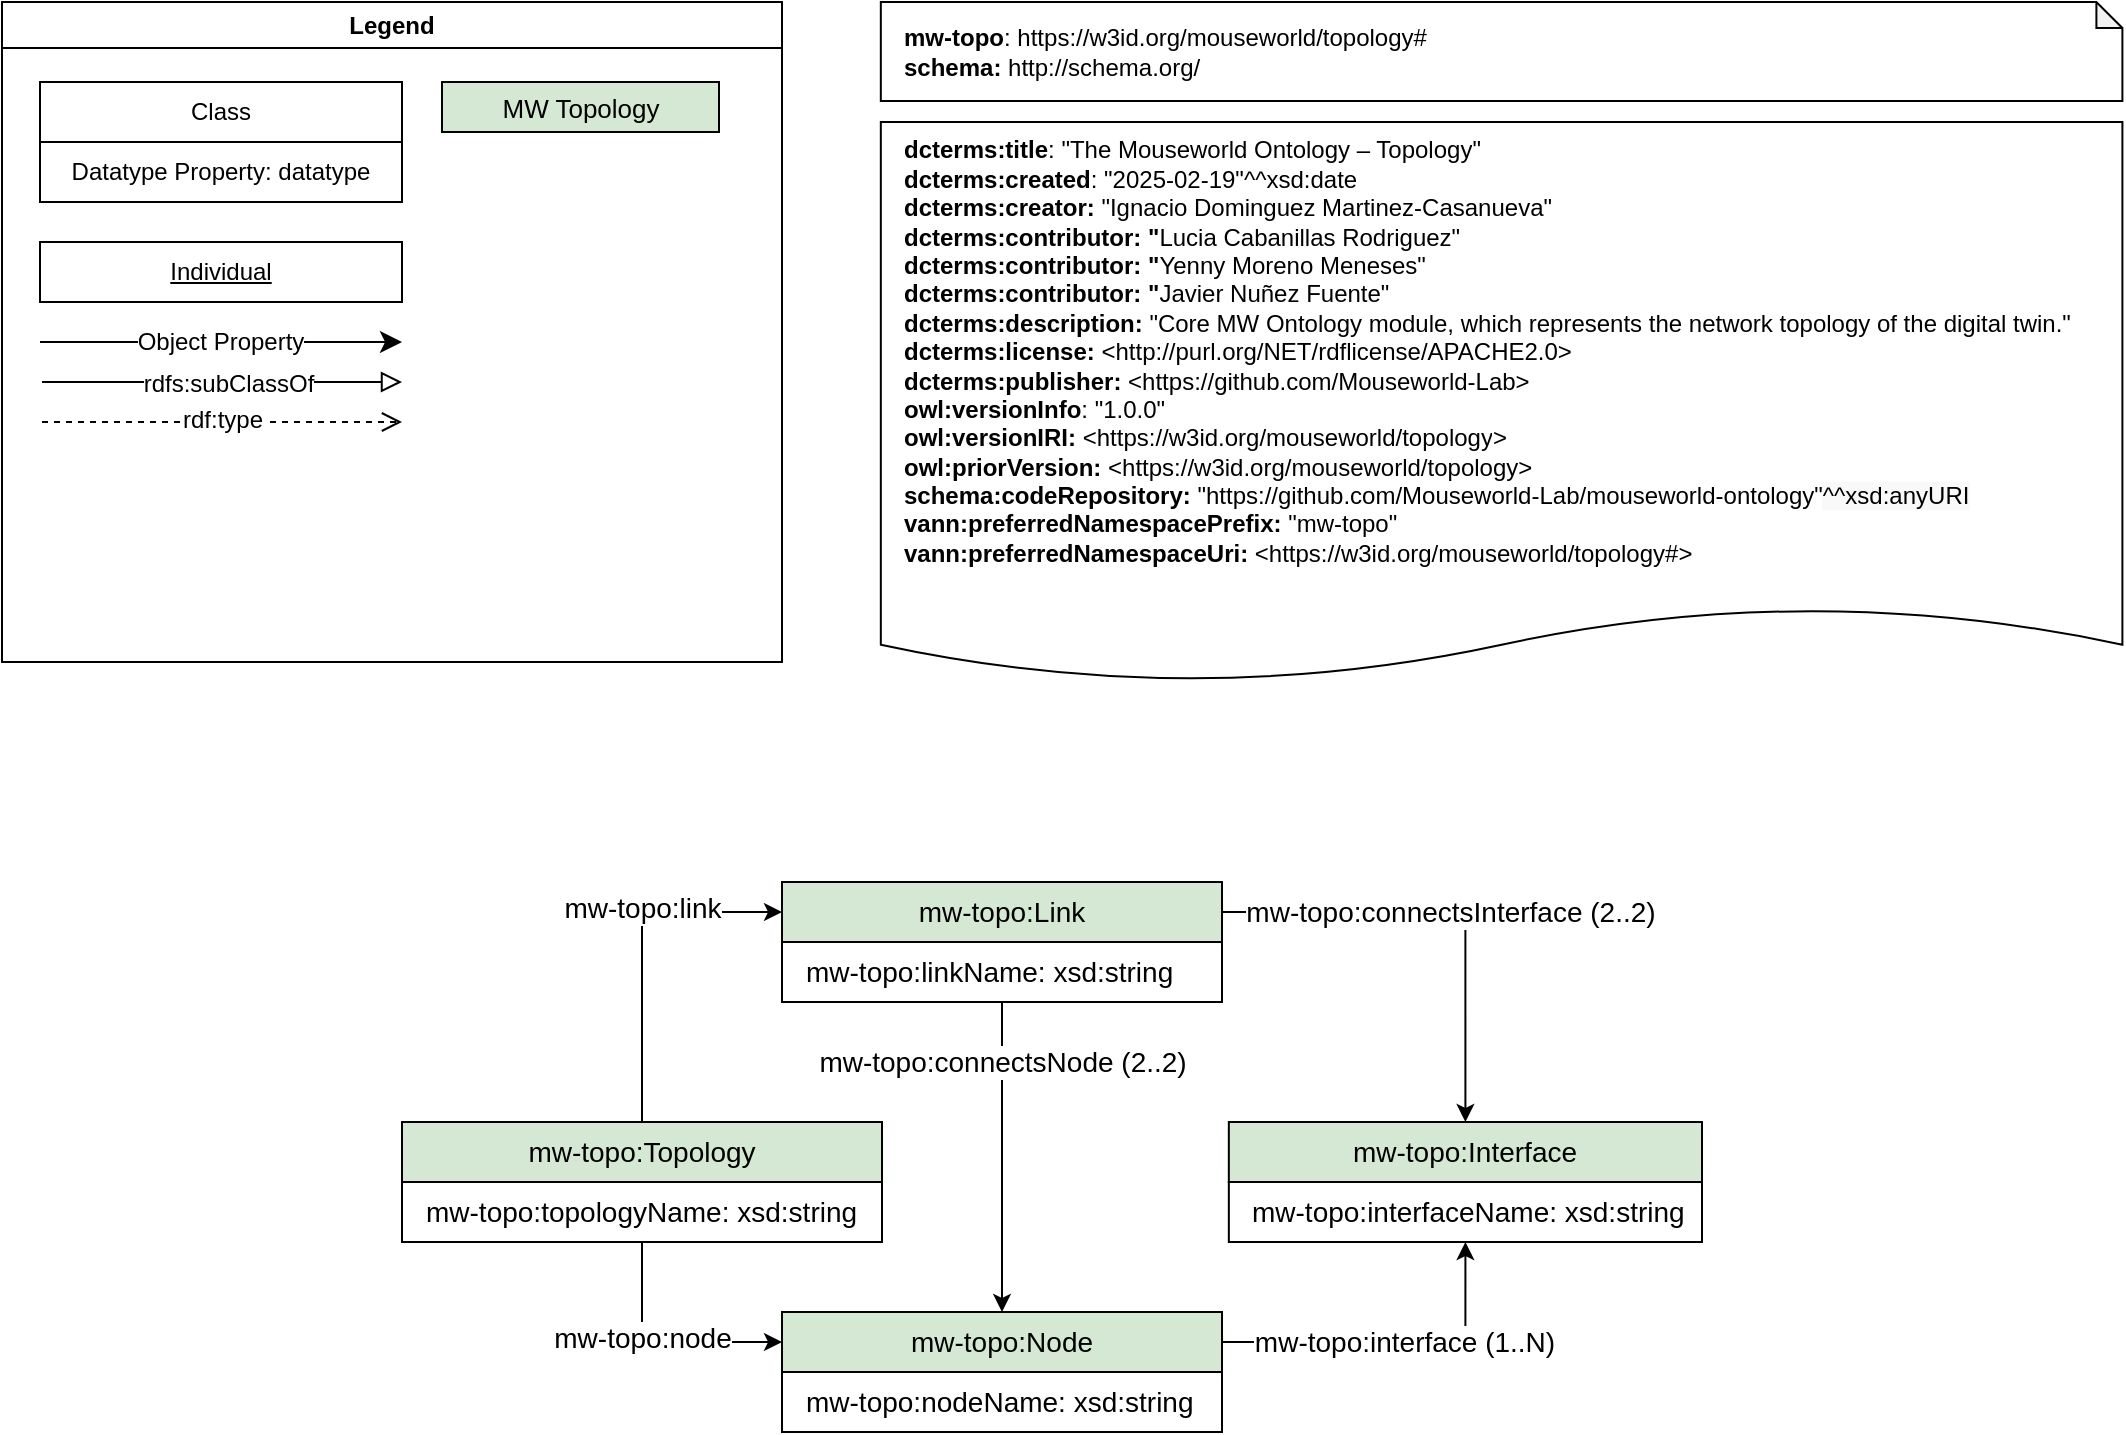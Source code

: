 <mxfile version="27.0.9">
  <diagram name="topology" id="V1U5ahBtT8CTUrfcqf0h">
    <mxGraphModel dx="2201" dy="1993" grid="1" gridSize="10" guides="1" tooltips="1" connect="1" arrows="1" fold="1" page="1" pageScale="1" pageWidth="850" pageHeight="1100" math="0" shadow="0">
      <root>
        <mxCell id="5h32e7U5oIckj3QQvWM9-0" />
        <mxCell id="5h32e7U5oIckj3QQvWM9-1" parent="5h32e7U5oIckj3QQvWM9-0" />
        <mxCell id="5h32e7U5oIckj3QQvWM9-3" value="mw-topo:node" style="edgeStyle=orthogonalEdgeStyle;rounded=0;orthogonalLoop=1;jettySize=auto;html=1;entryX=0;entryY=0.5;entryDx=0;entryDy=0;fontSize=14;exitX=0.5;exitY=1;exitDx=0;exitDy=0;" parent="5h32e7U5oIckj3QQvWM9-1" source="5h32e7U5oIckj3QQvWM9-24" target="5h32e7U5oIckj3QQvWM9-4" edge="1">
          <mxGeometry x="-0.2" relative="1" as="geometry">
            <mxPoint as="offset" />
          </mxGeometry>
        </mxCell>
        <mxCell id="5h32e7U5oIckj3QQvWM9-4" value="mw-topo:Node" style="rounded=0;whiteSpace=wrap;html=1;snapToPoint=1;points=[[0.1,0],[0.2,0],[0.3,0],[0.4,0],[0.5,0],[0.6,0],[0.7,0],[0.8,0],[0.9,0],[0,0.1],[0,0.3],[0,0.5],[0,0.7],[0,0.9],[0.1,1],[0.2,1],[0.3,1],[0.4,1],[0.5,1],[0.6,1],[0.7,1],[0.8,1],[0.9,1],[1,0.1],[1,0.3],[1,0.5],[1,0.7],[1,0.9]];fillColor=#d5e8d4;strokeColor=#000000;fontSize=14;align=center;verticalAlign=middle;fontFamily=Helvetica;" parent="5h32e7U5oIckj3QQvWM9-1" vertex="1">
          <mxGeometry x="80" y="445" width="220" height="30" as="geometry" />
        </mxCell>
        <mxCell id="5h32e7U5oIckj3QQvWM9-5" value="mw-topo:connectsInterface (2..2)" style="edgeStyle=orthogonalEdgeStyle;rounded=0;orthogonalLoop=1;jettySize=auto;html=1;exitX=1;exitY=0.5;exitDx=0;exitDy=0;entryX=0.5;entryY=0;entryDx=0;entryDy=0;fontSize=14;" parent="5h32e7U5oIckj3QQvWM9-1" source="5h32e7U5oIckj3QQvWM9-8" target="5h32e7U5oIckj3QQvWM9-16" edge="1">
          <mxGeometry relative="1" as="geometry" />
        </mxCell>
        <mxCell id="5h32e7U5oIckj3QQvWM9-6" value="mw-topo:connectsNode (2..2)" style="rounded=0;orthogonalLoop=1;jettySize=auto;html=1;exitX=0.5;exitY=1;exitDx=0;exitDy=0;fontSize=14;entryX=0.5;entryY=0;entryDx=0;entryDy=0;" parent="5h32e7U5oIckj3QQvWM9-1" source="SsDw5TwAPEvMpbug6Yq1-0" target="5h32e7U5oIckj3QQvWM9-4" edge="1">
          <mxGeometry x="-0.613" relative="1" as="geometry">
            <mxPoint x="142" y="410" as="targetPoint" />
            <mxPoint as="offset" />
          </mxGeometry>
        </mxCell>
        <mxCell id="5h32e7U5oIckj3QQvWM9-7" value="mw-topo:link" style="edgeStyle=orthogonalEdgeStyle;rounded=0;orthogonalLoop=1;jettySize=auto;html=1;exitX=0.5;exitY=0;exitDx=0;exitDy=0;entryX=0;entryY=0.5;entryDx=0;entryDy=0;fontSize=14;" parent="5h32e7U5oIckj3QQvWM9-1" source="5h32e7U5oIckj3QQvWM9-25" target="5h32e7U5oIckj3QQvWM9-8" edge="1">
          <mxGeometry x="0.167" y="-5" relative="1" as="geometry">
            <mxPoint x="-5" y="-5" as="offset" />
          </mxGeometry>
        </mxCell>
        <mxCell id="5h32e7U5oIckj3QQvWM9-8" value="mw-topo:Link" style="rounded=0;whiteSpace=wrap;html=1;snapToPoint=1;points=[[0.1,0],[0.2,0],[0.3,0],[0.4,0],[0.5,0],[0.6,0],[0.7,0],[0.8,0],[0.9,0],[0,0.1],[0,0.3],[0,0.5],[0,0.7],[0,0.9],[0.1,1],[0.2,1],[0.3,1],[0.4,1],[0.5,1],[0.6,1],[0.7,1],[0.8,1],[0.9,1],[1,0.1],[1,0.3],[1,0.5],[1,0.7],[1,0.9]];fillColor=#d5e8d4;strokeColor=#000000;fontSize=14;align=center;verticalAlign=middle;fontFamily=Helvetica;" parent="5h32e7U5oIckj3QQvWM9-1" vertex="1">
          <mxGeometry x="80" y="230" width="220" height="30" as="geometry" />
        </mxCell>
        <mxCell id="5h32e7U5oIckj3QQvWM9-16" value="mw-topo:Interface" style="rounded=0;whiteSpace=wrap;html=1;snapToPoint=1;points=[[0.1,0],[0.2,0],[0.3,0],[0.4,0],[0.5,0],[0.6,0],[0.7,0],[0.8,0],[0.9,0],[0,0.1],[0,0.3],[0,0.5],[0,0.7],[0,0.9],[0.1,1],[0.2,1],[0.3,1],[0.4,1],[0.5,1],[0.6,1],[0.7,1],[0.8,1],[0.9,1],[1,0.1],[1,0.3],[1,0.5],[1,0.7],[1,0.9]];fillColor=#d5e8d4;strokeColor=#000000;fontSize=14;align=center;verticalAlign=middle;fontFamily=Helvetica;" parent="5h32e7U5oIckj3QQvWM9-1" vertex="1">
          <mxGeometry x="303.42" y="350" width="236.58" height="30" as="geometry" />
        </mxCell>
        <mxCell id="5h32e7U5oIckj3QQvWM9-17" value="mw-topo:interface (1..N)" style="rounded=0;orthogonalLoop=1;jettySize=auto;html=1;exitX=1;exitY=0.5;exitDx=0;exitDy=0;entryX=0.5;entryY=1;entryDx=0;entryDy=0;fontSize=14;edgeStyle=orthogonalEdgeStyle;" parent="5h32e7U5oIckj3QQvWM9-1" source="5h32e7U5oIckj3QQvWM9-4" target="5h32e7U5oIckj3QQvWM9-18" edge="1">
          <mxGeometry x="0.062" relative="1" as="geometry">
            <mxPoint x="350" y="515" as="sourcePoint" />
            <mxPoint x="479" y="465" as="targetPoint" />
            <mxPoint as="offset" />
          </mxGeometry>
        </mxCell>
        <mxCell id="5h32e7U5oIckj3QQvWM9-18" value="&lt;div&gt;mw-topo:interfaceName: xsd:string&lt;/div&gt;" style="rounded=0;whiteSpace=wrap;html=1;snapToPoint=1;points=[[0.1,0],[0.2,0],[0.3,0],[0.4,0],[0.5,0],[0.6,0],[0.7,0],[0.8,0],[0.9,0],[0,0.1],[0,0.3],[0,0.5],[0,0.7],[0,0.9],[0.1,1],[0.2,1],[0.3,1],[0.4,1],[0.5,1],[0.6,1],[0.7,1],[0.8,1],[0.9,1],[1,0.1],[1,0.3],[1,0.5],[1,0.7],[1,0.9]];align=left;spacingLeft=10;fontSize=14;" parent="5h32e7U5oIckj3QQvWM9-1" vertex="1">
          <mxGeometry x="303.42" y="380" width="236.58" height="30" as="geometry" />
        </mxCell>
        <mxCell id="5h32e7U5oIckj3QQvWM9-24" value="mw-topo:topologyName: xsd:string" style="rounded=0;whiteSpace=wrap;html=1;snapToPoint=1;points=[[0.1,0],[0.2,0],[0.3,0],[0.4,0],[0.5,0],[0.6,0],[0.7,0],[0.8,0],[0.9,0],[0,0.1],[0,0.3],[0,0.5],[0,0.7],[0,0.9],[0.1,1],[0.2,1],[0.3,1],[0.4,1],[0.5,1],[0.6,1],[0.7,1],[0.8,1],[0.9,1],[1,0.1],[1,0.3],[1,0.5],[1,0.7],[1,0.9]];align=left;spacingLeft=10;fontSize=14;" parent="5h32e7U5oIckj3QQvWM9-1" vertex="1">
          <mxGeometry x="-110" y="380" width="240" height="30" as="geometry" />
        </mxCell>
        <mxCell id="5h32e7U5oIckj3QQvWM9-25" value="mw-topo:Topology" style="rounded=0;whiteSpace=wrap;html=1;snapToPoint=1;points=[[0.1,0],[0.2,0],[0.3,0],[0.4,0],[0.5,0],[0.6,0],[0.7,0],[0.8,0],[0.9,0],[0,0.1],[0,0.3],[0,0.5],[0,0.7],[0,0.9],[0.1,1],[0.2,1],[0.3,1],[0.4,1],[0.5,1],[0.6,1],[0.7,1],[0.8,1],[0.9,1],[1,0.1],[1,0.3],[1,0.5],[1,0.7],[1,0.9]];fillColor=#d5e8d4;strokeColor=#000000;fontSize=14;align=center;verticalAlign=middle;fontFamily=Helvetica;" parent="5h32e7U5oIckj3QQvWM9-1" vertex="1">
          <mxGeometry x="-110" y="350" width="240" height="30" as="geometry" />
        </mxCell>
        <mxCell id="5h32e7U5oIckj3QQvWM9-32" value="&lt;div&gt;mw-topo:nodeName: xsd:string&lt;/div&gt;" style="rounded=0;whiteSpace=wrap;html=1;snapToPoint=1;points=[[0.1,0],[0.2,0],[0.3,0],[0.4,0],[0.5,0],[0.6,0],[0.7,0],[0.8,0],[0.9,0],[0,0.1],[0,0.3],[0,0.5],[0,0.7],[0,0.9],[0.1,1],[0.2,1],[0.3,1],[0.4,1],[0.5,1],[0.6,1],[0.7,1],[0.8,1],[0.9,1],[1,0.1],[1,0.3],[1,0.5],[1,0.7],[1,0.9]];align=left;spacingLeft=10;fontSize=14;" parent="5h32e7U5oIckj3QQvWM9-1" vertex="1">
          <mxGeometry x="80" y="475" width="220" height="30" as="geometry" />
        </mxCell>
        <mxCell id="SsDw5TwAPEvMpbug6Yq1-0" value="&lt;div&gt;mw-topo:linkName: xsd:string&lt;/div&gt;" style="rounded=0;whiteSpace=wrap;html=1;snapToPoint=1;points=[[0.1,0],[0.2,0],[0.3,0],[0.4,0],[0.5,0],[0.6,0],[0.7,0],[0.8,0],[0.9,0],[0,0.1],[0,0.3],[0,0.5],[0,0.7],[0,0.9],[0.1,1],[0.2,1],[0.3,1],[0.4,1],[0.5,1],[0.6,1],[0.7,1],[0.8,1],[0.9,1],[1,0.1],[1,0.3],[1,0.5],[1,0.7],[1,0.9]];align=left;spacingLeft=10;fontSize=14;" parent="5h32e7U5oIckj3QQvWM9-1" vertex="1">
          <mxGeometry x="80" y="260" width="220" height="30" as="geometry" />
        </mxCell>
        <mxCell id="6dLLnS-HZayoIwI6H_Ci-0" value="&lt;div style=&quot;border-color: var(--border-color);&quot;&gt;&lt;b style=&quot;border-color: var(--border-color);&quot;&gt;&lt;/b&gt;&lt;b&gt;mw-topo&lt;/b&gt;:&amp;nbsp;&lt;span style=&quot;white-space: pre;&quot;&gt;&lt;font style=&quot;&quot;&gt;https://w3id.org/mouseworld/topology#&lt;/font&gt;&lt;/span&gt;&lt;/div&gt;&lt;div style=&quot;border-color: var(--border-color);&quot;&gt;&lt;span style=&quot;background-color: initial; color: light-dark(rgb(0, 0, 0), rgb(255, 255, 255)); white-space: pre;&quot;&gt;&lt;b&gt;schema: &lt;/b&gt;&lt;/span&gt;&lt;span style=&quot;background-color: transparent; color: light-dark(rgb(0, 0, 0), rgb(255, 255, 255)); white-space: pre;&quot;&gt;http://schema.org/&lt;/span&gt;&lt;/div&gt;&lt;b style=&quot;border-color: var(--border-color);&quot;&gt;&lt;div style=&quot;&quot;&gt;&lt;/div&gt;&lt;/b&gt;" style="shape=note;whiteSpace=wrap;html=1;backgroundOutline=1;darkOpacity=0.05;size=13;align=left;spacingLeft=10;fontFamily=Helvetica;" vertex="1" parent="5h32e7U5oIckj3QQvWM9-1">
          <mxGeometry x="129.41" y="-210" width="620.79" height="49.45" as="geometry" />
        </mxCell>
        <mxCell id="6dLLnS-HZayoIwI6H_Ci-1" value="&lt;div&gt;&lt;b&gt;dcterms:title&lt;/b&gt;: &lt;span style=&quot;background-color: light-dark(rgb(255, 255, 255), rgb(18, 18, 18)); color: light-dark(rgb(0, 0, 0), rgb(237, 237, 237));&quot;&gt;&quot;The Mouseworld Ontology – Topology&lt;/span&gt;&lt;span style=&quot;background-color: light-dark(rgb(255, 255, 255), rgb(18, 18, 18)); color: light-dark(rgb(0, 0, 0), rgb(237, 237, 237));&quot;&gt;&quot;&lt;/span&gt;&lt;/div&gt;&lt;div&gt;&lt;b&gt;dcterms:created&lt;/b&gt;: &quot;2025-02-19&quot;^^xsd:date&lt;/div&gt;&lt;div&gt;&lt;b style=&quot;background-color: light-dark(rgb(255, 255, 255), rgb(18, 18, 18)); color: light-dark(rgb(0, 0, 0), rgb(237, 237, 237));&quot;&gt;dcterms:creator:&lt;/b&gt;&lt;span style=&quot;background-color: light-dark(rgb(255, 255, 255), rgb(18, 18, 18)); color: light-dark(rgb(0, 0, 0), rgb(237, 237, 237));&quot;&gt;&amp;nbsp;&quot;Ignacio Dominguez Martinez-Casanueva&quot;&lt;/span&gt;&lt;/div&gt;&lt;div&gt;&lt;div&gt;&lt;b&gt;dcterms:contributor: &quot;&lt;/b&gt;Lucia Cabanillas Rodriguez&quot;&lt;/div&gt;&lt;div&gt;&lt;b&gt;dcterms:contributor: &quot;&lt;/b&gt;Yenny Moreno Meneses&quot;&lt;/div&gt;&lt;div&gt;&lt;b&gt;dcterms:contributor: &quot;&lt;/b&gt;Javier Nuñez Fuente&quot;&lt;/div&gt;&lt;/div&gt;&lt;div&gt;&lt;b style=&quot;background-color: light-dark(rgb(255, 255, 255), rgb(18, 18, 18)); color: light-dark(rgb(0, 0, 0), rgb(237, 237, 237));&quot;&gt;dcterms:description:&amp;nbsp;&lt;/b&gt;&lt;span style=&quot;background-color: light-dark(rgb(255, 255, 255), rgb(18, 18, 18)); color: light-dark(rgb(0, 0, 0), rgb(237, 237, 237));&quot;&gt;&quot;Core MW Ontology module, which represents the network topology of the digital twin.&quot;&lt;/span&gt;&lt;/div&gt;&lt;div&gt;&lt;div&gt;&lt;b&gt;dcterms:license:&amp;nbsp;&lt;/b&gt;&lt;span style=&quot;background-color: light-dark(rgb(255, 255, 255), rgb(18, 18, 18));&quot;&gt;&amp;lt;http://purl.org/NET/rdflicense/APACHE2.0&amp;gt;&lt;/span&gt;&lt;/div&gt;&lt;div&gt;&lt;span style=&quot;background-color: light-dark(rgb(255, 255, 255), rgb(18, 18, 18));&quot;&gt;&lt;b&gt;dcterms:publisher: &lt;/b&gt;&amp;lt;&lt;/span&gt;&lt;span style=&quot;background-color: light-dark(rgb(255, 255, 255), rgb(18, 18, 18));&quot;&gt;https://github.com/Mouseworld-Lab&amp;gt;&lt;/span&gt;&lt;/div&gt;&lt;div&gt;&lt;b&gt;owl:versionInfo&lt;/b&gt;: &quot;1.0.0&quot;&lt;br&gt;&lt;/div&gt;&lt;div&gt;&lt;b&gt;owl:versionIRI:&amp;nbsp;&lt;/b&gt;&amp;lt;https://w3id.org/mouseworld/topology&lt;span style=&quot;background-color: light-dark(rgb(255, 255, 255), rgb(18, 18, 18));&quot;&gt;&amp;gt;&lt;/span&gt;&lt;/div&gt;&lt;div&gt;&lt;b style=&quot;caret-color: rgb(0, 0, 0);&quot;&gt;owl:priorVersion:&lt;/b&gt;&lt;span style=&quot;caret-color: rgb(0, 0, 0);&quot;&gt;&amp;nbsp;&amp;lt;https://w3id.org/mouseworld/topology&amp;gt;&lt;/span&gt;&lt;span style=&quot;background-color: light-dark(rgb(255, 255, 255), rgb(18, 18, 18));&quot;&gt;&lt;br&gt;&lt;/span&gt;&lt;/div&gt;&lt;div&gt;&lt;span style=&quot;caret-color: rgb(0, 0, 0);&quot;&gt;&lt;div style=&quot;&quot;&gt;&lt;b style=&quot;background-color: light-dark(rgb(255, 255, 255), rgb(18, 18, 18)); color: light-dark(rgb(0, 0, 0), rgb(237, 237, 237));&quot;&gt;schema:codeRepository: &lt;/b&gt;&lt;span style=&quot;background-color: light-dark(rgb(255, 255, 255), rgb(18, 18, 18)); color: light-dark(rgb(0, 0, 0), rgb(237, 237, 237));&quot;&gt;&quot;https://github.com/Mouseworld-Lab/mouseworld-ontology&quot;&lt;/span&gt;&lt;span style=&quot;color: light-dark(rgb(0, 0, 0), rgb(237, 237, 237)); background-color: rgb(249, 249, 249); text-align: justify;&quot;&gt;^^xsd:anyURI&lt;/span&gt;&lt;/div&gt;&lt;/span&gt;&lt;/div&gt;&lt;div&gt;&lt;div style=&quot;caret-color: rgb(0, 0, 0);&quot;&gt;&lt;b&gt;vann:preferredNamespacePrefix:&lt;/b&gt;&amp;nbsp;&quot;mw-topo&quot;&lt;/div&gt;&lt;div style=&quot;caret-color: rgb(0, 0, 0);&quot;&gt;&lt;b&gt;vann:preferredNamespaceUri:&lt;/b&gt;&amp;nbsp;&amp;lt;https://w3id.org/mouseworld/topology#&amp;gt;&lt;/div&gt;&lt;div style=&quot;caret-color: rgb(0, 0, 0);&quot;&gt;&lt;br&gt;&lt;/div&gt;&lt;/div&gt;&lt;/div&gt;" style="shape=document;whiteSpace=wrap;html=1;boundedLbl=1;labelBackgroundColor=#ffffff;strokeColor=#000000;fontSize=12;fontColor=#000000;size=0.133;align=left;spacingLeft=10;fontFamily=Helvetica;" vertex="1" parent="5h32e7U5oIckj3QQvWM9-1">
          <mxGeometry x="129.41" y="-150" width="620.79" height="280" as="geometry" />
        </mxCell>
        <mxCell id="6dLLnS-HZayoIwI6H_Ci-2" value="Legend" style="swimlane;whiteSpace=wrap;html=1;" vertex="1" parent="5h32e7U5oIckj3QQvWM9-1">
          <mxGeometry x="-310" y="-210" width="390" height="330" as="geometry">
            <mxRectangle x="330" y="370" width="80" height="30" as="alternateBounds" />
          </mxGeometry>
        </mxCell>
        <mxCell id="6dLLnS-HZayoIwI6H_Ci-3" value="Datatype Property: datatype" style="rounded=0;whiteSpace=wrap;html=1;snapToPoint=1;points=[[0.1,0],[0.2,0],[0.3,0],[0.4,0],[0.5,0],[0.6,0],[0.7,0],[0.8,0],[0.9,0],[0,0.1],[0,0.3],[0,0.5],[0,0.7],[0,0.9],[0.1,1],[0.2,1],[0.3,1],[0.4,1],[0.5,1],[0.6,1],[0.7,1],[0.8,1],[0.9,1],[1,0.1],[1,0.3],[1,0.5],[1,0.7],[1,0.9]];" vertex="1" parent="6dLLnS-HZayoIwI6H_Ci-2">
          <mxGeometry x="19" y="70" width="181" height="30" as="geometry" />
        </mxCell>
        <mxCell id="6dLLnS-HZayoIwI6H_Ci-4" value="Class" style="rounded=0;whiteSpace=wrap;html=1;snapToPoint=1;points=[[0.1,0],[0.2,0],[0.3,0],[0.4,0],[0.5,0],[0.6,0],[0.7,0],[0.8,0],[0.9,0],[0,0.1],[0,0.3],[0,0.5],[0,0.7],[0,0.9],[0.1,1],[0.2,1],[0.3,1],[0.4,1],[0.5,1],[0.6,1],[0.7,1],[0.8,1],[0.9,1],[1,0.1],[1,0.3],[1,0.5],[1,0.7],[1,0.9]];" vertex="1" parent="6dLLnS-HZayoIwI6H_Ci-2">
          <mxGeometry x="19" y="40" width="181" height="30" as="geometry" />
        </mxCell>
        <mxCell id="6dLLnS-HZayoIwI6H_Ci-5" value="&lt;u&gt;Individual&lt;/u&gt;" style="rounded=0;whiteSpace=wrap;html=1;snapToPoint=1;points=[[0.1,0],[0.2,0],[0.3,0],[0.4,0],[0.5,0],[0.6,0],[0.7,0],[0.8,0],[0.9,0],[0,0.1],[0,0.3],[0,0.5],[0,0.7],[0,0.9],[0.1,1],[0.2,1],[0.3,1],[0.4,1],[0.5,1],[0.6,1],[0.7,1],[0.8,1],[0.9,1],[1,0.1],[1,0.3],[1,0.5],[1,0.7],[1,0.9]];" vertex="1" parent="6dLLnS-HZayoIwI6H_Ci-2">
          <mxGeometry x="19" y="120" width="181" height="30" as="geometry" />
        </mxCell>
        <mxCell id="6dLLnS-HZayoIwI6H_Ci-6" value="" style="endArrow=classic;html=1;exitX=1;exitY=0.5;exitDx=0;exitDy=0;endSize=8;arcSize=0;rounded=0;" edge="1" parent="6dLLnS-HZayoIwI6H_Ci-2">
          <mxGeometry width="50" height="50" relative="1" as="geometry">
            <mxPoint x="19" y="170" as="sourcePoint" />
            <mxPoint x="200" y="170" as="targetPoint" />
          </mxGeometry>
        </mxCell>
        <mxCell id="6dLLnS-HZayoIwI6H_Ci-7" value="Object Property" style="text;html=1;align=center;verticalAlign=middle;resizable=0;points=[];labelBackgroundColor=#ffffff;" vertex="1" connectable="0" parent="6dLLnS-HZayoIwI6H_Ci-6">
          <mxGeometry x="-0.127" relative="1" as="geometry">
            <mxPoint x="11" as="offset" />
          </mxGeometry>
        </mxCell>
        <mxCell id="6dLLnS-HZayoIwI6H_Ci-8" value="" style="endArrow=block;html=1;fontColor=#000099;endFill=0;endSize=8;arcSize=0;rounded=0;" edge="1" parent="6dLLnS-HZayoIwI6H_Ci-2">
          <mxGeometry width="50" height="50" relative="1" as="geometry">
            <mxPoint x="20" y="190" as="sourcePoint" />
            <mxPoint x="200" y="190" as="targetPoint" />
          </mxGeometry>
        </mxCell>
        <mxCell id="6dLLnS-HZayoIwI6H_Ci-9" value="&lt;font style=&quot;font-size: 12px;&quot;&gt;rdfs:subClassOf&lt;/font&gt;" style="edgeLabel;html=1;align=center;verticalAlign=middle;resizable=0;points=[];" vertex="1" connectable="0" parent="6dLLnS-HZayoIwI6H_Ci-8">
          <mxGeometry x="-0.12" y="-1" relative="1" as="geometry">
            <mxPoint x="14" as="offset" />
          </mxGeometry>
        </mxCell>
        <mxCell id="6dLLnS-HZayoIwI6H_Ci-10" value="" style="endArrow=open;html=1;fontColor=#000099;endFill=0;dashed=1;endSize=8;rounded=0;" edge="1" parent="6dLLnS-HZayoIwI6H_Ci-2">
          <mxGeometry width="50" height="50" relative="1" as="geometry">
            <mxPoint x="20" y="210" as="sourcePoint" />
            <mxPoint x="200" y="210" as="targetPoint" />
          </mxGeometry>
        </mxCell>
        <mxCell id="6dLLnS-HZayoIwI6H_Ci-11" value="&lt;font style=&quot;font-size: 12px;&quot;&gt;rdf:type&lt;/font&gt;" style="edgeLabel;html=1;align=center;verticalAlign=middle;resizable=0;points=[];" vertex="1" connectable="0" parent="6dLLnS-HZayoIwI6H_Ci-10">
          <mxGeometry x="-0.089" y="1" relative="1" as="geometry">
            <mxPoint x="8" as="offset" />
          </mxGeometry>
        </mxCell>
        <mxCell id="6dLLnS-HZayoIwI6H_Ci-13" value="MW Topology" style="rounded=0;whiteSpace=wrap;html=1;fillColor=#D5E8D4;strokeColor=#000000;fontFamily=Helvetica;fontSize=13;" vertex="1" parent="6dLLnS-HZayoIwI6H_Ci-2">
          <mxGeometry x="220" y="40.0" width="138.5" height="25" as="geometry" />
        </mxCell>
      </root>
    </mxGraphModel>
  </diagram>
</mxfile>
